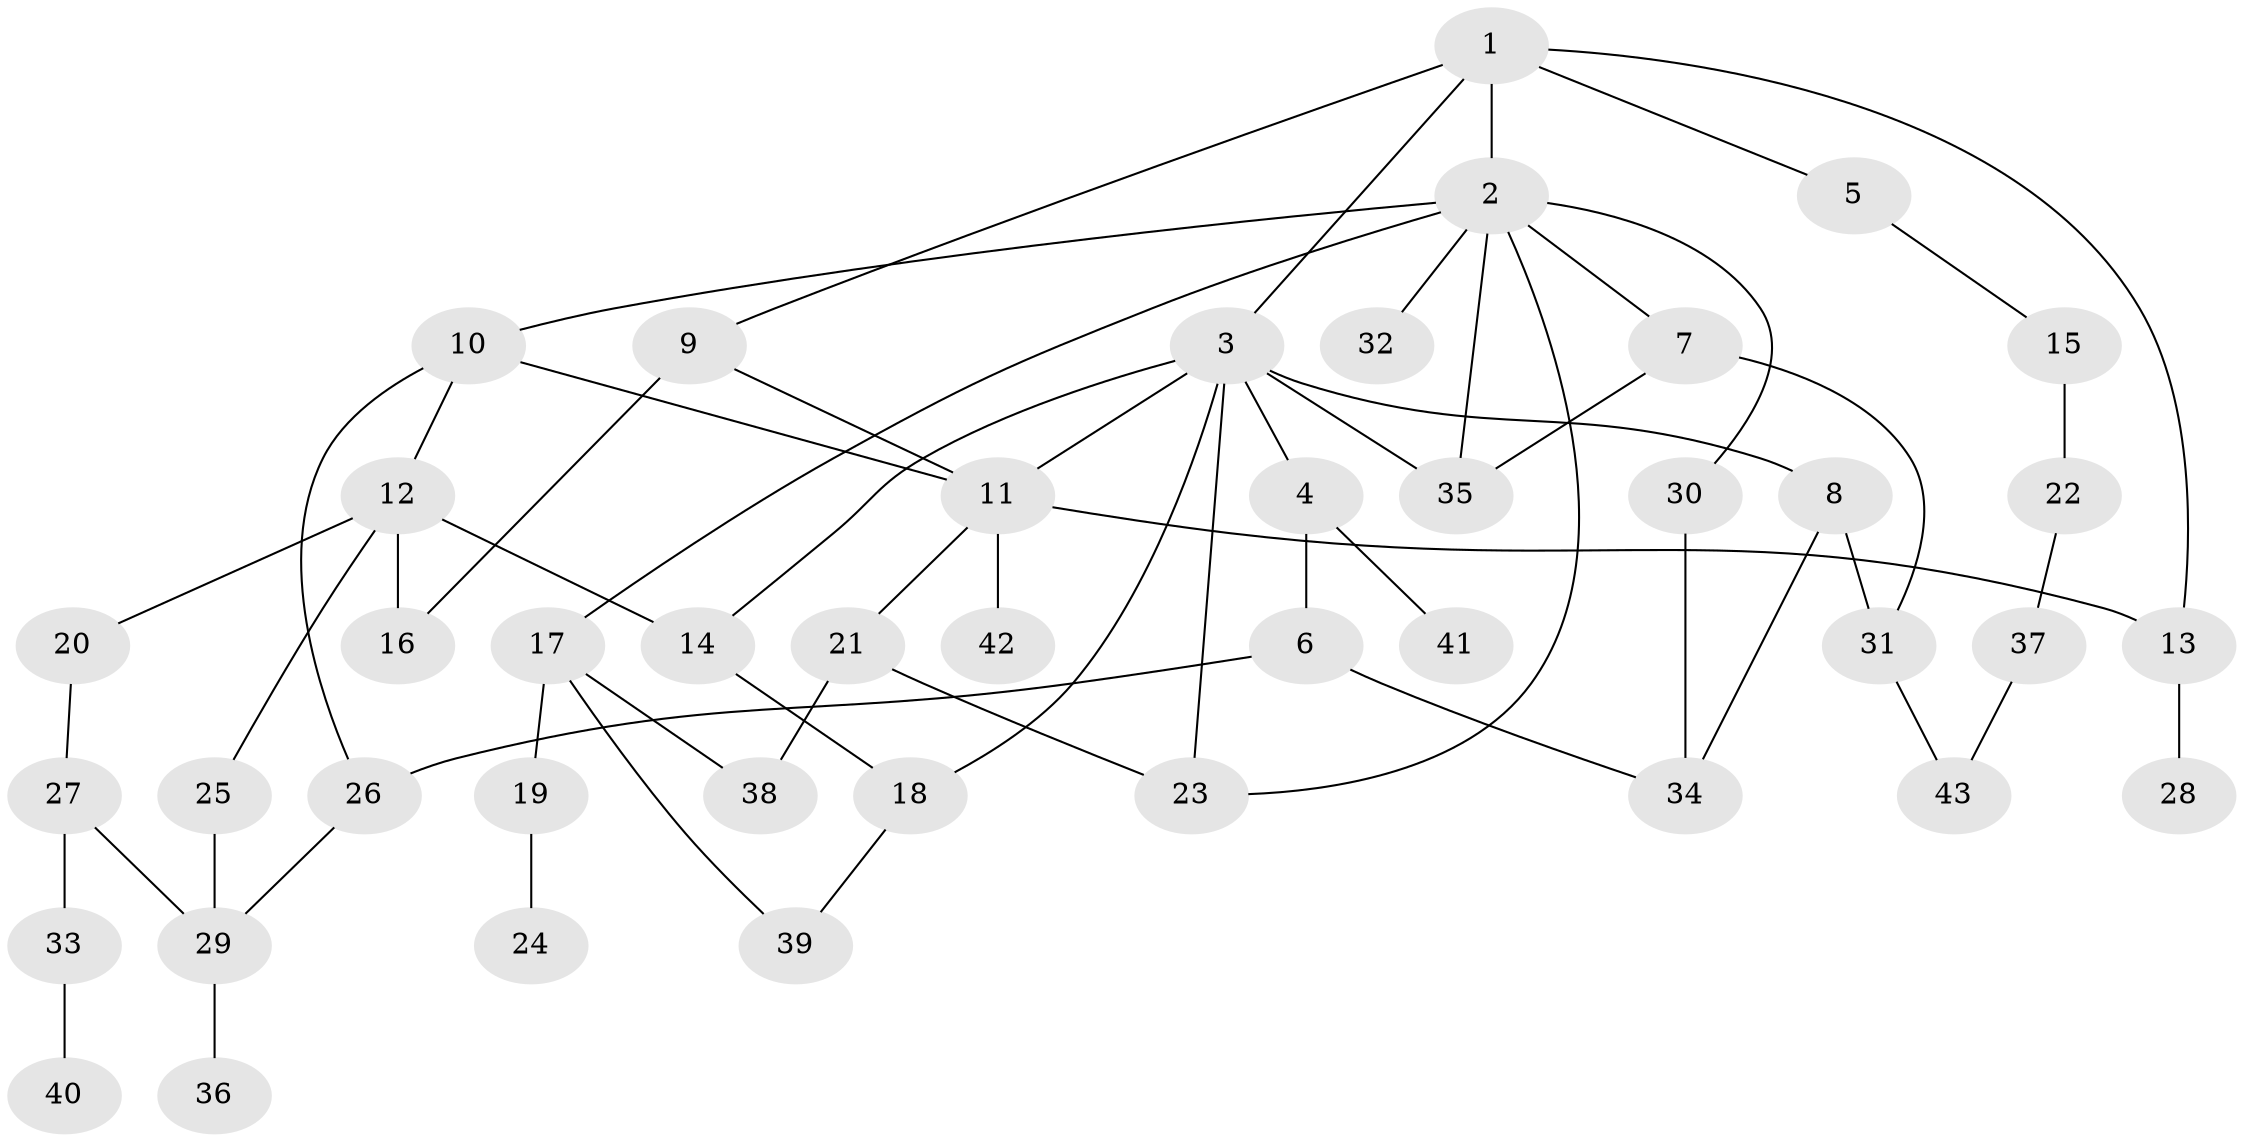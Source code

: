 // original degree distribution, {5: 0.028985507246376812, 8: 0.014492753623188406, 9: 0.014492753623188406, 3: 0.2463768115942029, 4: 0.08695652173913043, 2: 0.37681159420289856, 6: 0.028985507246376812, 1: 0.2028985507246377}
// Generated by graph-tools (version 1.1) at 2025/48/03/04/25 22:48:47]
// undirected, 43 vertices, 61 edges
graph export_dot {
  node [color=gray90,style=filled];
  1;
  2;
  3;
  4;
  5;
  6;
  7;
  8;
  9;
  10;
  11;
  12;
  13;
  14;
  15;
  16;
  17;
  18;
  19;
  20;
  21;
  22;
  23;
  24;
  25;
  26;
  27;
  28;
  29;
  30;
  31;
  32;
  33;
  34;
  35;
  36;
  37;
  38;
  39;
  40;
  41;
  42;
  43;
  1 -- 2 [weight=1.0];
  1 -- 3 [weight=1.0];
  1 -- 5 [weight=1.0];
  1 -- 9 [weight=1.0];
  1 -- 13 [weight=1.0];
  2 -- 7 [weight=1.0];
  2 -- 10 [weight=1.0];
  2 -- 17 [weight=1.0];
  2 -- 23 [weight=1.0];
  2 -- 30 [weight=1.0];
  2 -- 32 [weight=1.0];
  2 -- 35 [weight=1.0];
  3 -- 4 [weight=2.0];
  3 -- 8 [weight=1.0];
  3 -- 11 [weight=1.0];
  3 -- 14 [weight=1.0];
  3 -- 18 [weight=1.0];
  3 -- 23 [weight=1.0];
  3 -- 35 [weight=1.0];
  4 -- 6 [weight=2.0];
  4 -- 41 [weight=1.0];
  5 -- 15 [weight=1.0];
  6 -- 26 [weight=1.0];
  6 -- 34 [weight=1.0];
  7 -- 31 [weight=1.0];
  7 -- 35 [weight=1.0];
  8 -- 31 [weight=1.0];
  8 -- 34 [weight=1.0];
  9 -- 11 [weight=1.0];
  9 -- 16 [weight=1.0];
  10 -- 11 [weight=1.0];
  10 -- 12 [weight=1.0];
  10 -- 26 [weight=1.0];
  11 -- 13 [weight=1.0];
  11 -- 21 [weight=1.0];
  11 -- 42 [weight=1.0];
  12 -- 14 [weight=1.0];
  12 -- 16 [weight=2.0];
  12 -- 20 [weight=1.0];
  12 -- 25 [weight=1.0];
  13 -- 28 [weight=1.0];
  14 -- 18 [weight=1.0];
  15 -- 22 [weight=1.0];
  17 -- 19 [weight=1.0];
  17 -- 38 [weight=1.0];
  17 -- 39 [weight=1.0];
  18 -- 39 [weight=1.0];
  19 -- 24 [weight=1.0];
  20 -- 27 [weight=1.0];
  21 -- 23 [weight=1.0];
  21 -- 38 [weight=1.0];
  22 -- 37 [weight=1.0];
  25 -- 29 [weight=1.0];
  26 -- 29 [weight=1.0];
  27 -- 29 [weight=1.0];
  27 -- 33 [weight=1.0];
  29 -- 36 [weight=1.0];
  30 -- 34 [weight=1.0];
  31 -- 43 [weight=1.0];
  33 -- 40 [weight=1.0];
  37 -- 43 [weight=1.0];
}
